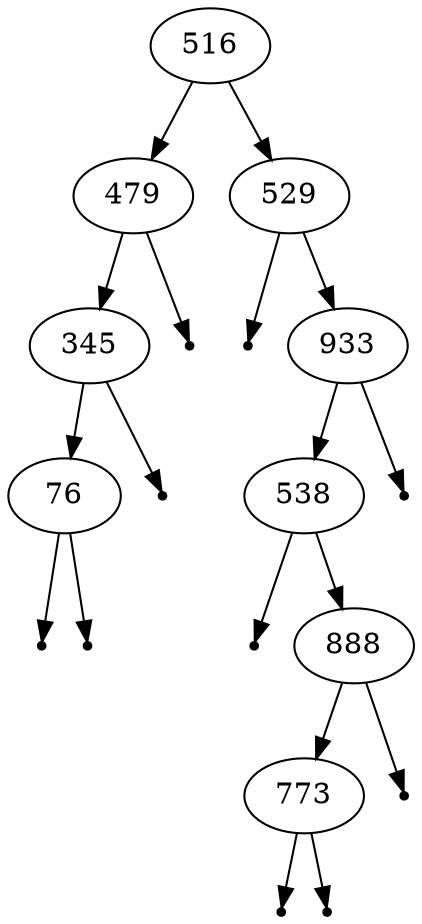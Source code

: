 digraph bin_tree_del {
516 -> 479;
479 -> 345;
345 -> 76;
null11 [shape=point];
76 -> null11;
null12 [shape=point];
76 -> null12;
null13 [shape=point];
345 -> null13;
null14 [shape=point];
479 -> null14;
516 -> 529;
null15 [shape=point];
529 -> null15;
529 -> 933;
933 -> 538;
null16 [shape=point];
538 -> null16;
538 -> 888;
888 -> 773;
null17 [shape=point];
773 -> null17;
null18 [shape=point];
773 -> null18;
null19 [shape=point];
888 -> null19;
null20 [shape=point];
933 -> null20;
}
